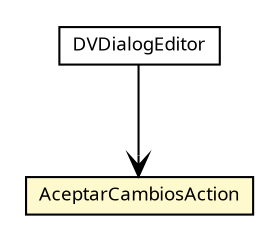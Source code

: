 #!/usr/local/bin/dot
#
# Class diagram 
# Generated by UMLGraph version R5_6 (http://www.umlgraph.org/)
#

digraph G {
	edge [fontname="Trebuchet MS",fontsize=10,labelfontname="Trebuchet MS",labelfontsize=10];
	node [fontname="Trebuchet MS",fontsize=10,shape=plaintext];
	nodesep=0.25;
	ranksep=0.5;
	// se.cambio.cds.openehr.view.dialogs.DVDialogEditor
	c127103 [label=<<table title="se.cambio.cds.openehr.view.dialogs.DVDialogEditor" border="0" cellborder="1" cellspacing="0" cellpadding="2" port="p" href="./DVDialogEditor.html">
		<tr><td><table border="0" cellspacing="0" cellpadding="1">
<tr><td align="center" balign="center"><font face="Trebuchet MS"> DVDialogEditor </font></td></tr>
		</table></td></tr>
		</table>>, URL="./DVDialogEditor.html", fontname="Trebuchet MS", fontcolor="black", fontsize=9.0];
	// se.cambio.cds.openehr.view.dialogs.DVDialogEditor.AceptarCambiosAction
	c127105 [label=<<table title="se.cambio.cds.openehr.view.dialogs.DVDialogEditor.AceptarCambiosAction" border="0" cellborder="1" cellspacing="0" cellpadding="2" port="p" bgcolor="lemonChiffon" href="./DVDialogEditor.AceptarCambiosAction.html">
		<tr><td><table border="0" cellspacing="0" cellpadding="1">
<tr><td align="center" balign="center"><font face="Trebuchet MS"> AceptarCambiosAction </font></td></tr>
		</table></td></tr>
		</table>>, URL="./DVDialogEditor.AceptarCambiosAction.html", fontname="Trebuchet MS", fontcolor="black", fontsize=9.0];
	// se.cambio.cds.openehr.view.dialogs.DVDialogEditor NAVASSOC se.cambio.cds.openehr.view.dialogs.DVDialogEditor.AceptarCambiosAction
	c127103:p -> c127105:p [taillabel="", label="", headlabel="", fontname="Trebuchet MS", fontcolor="black", fontsize=10.0, color="black", arrowhead=open];
}

